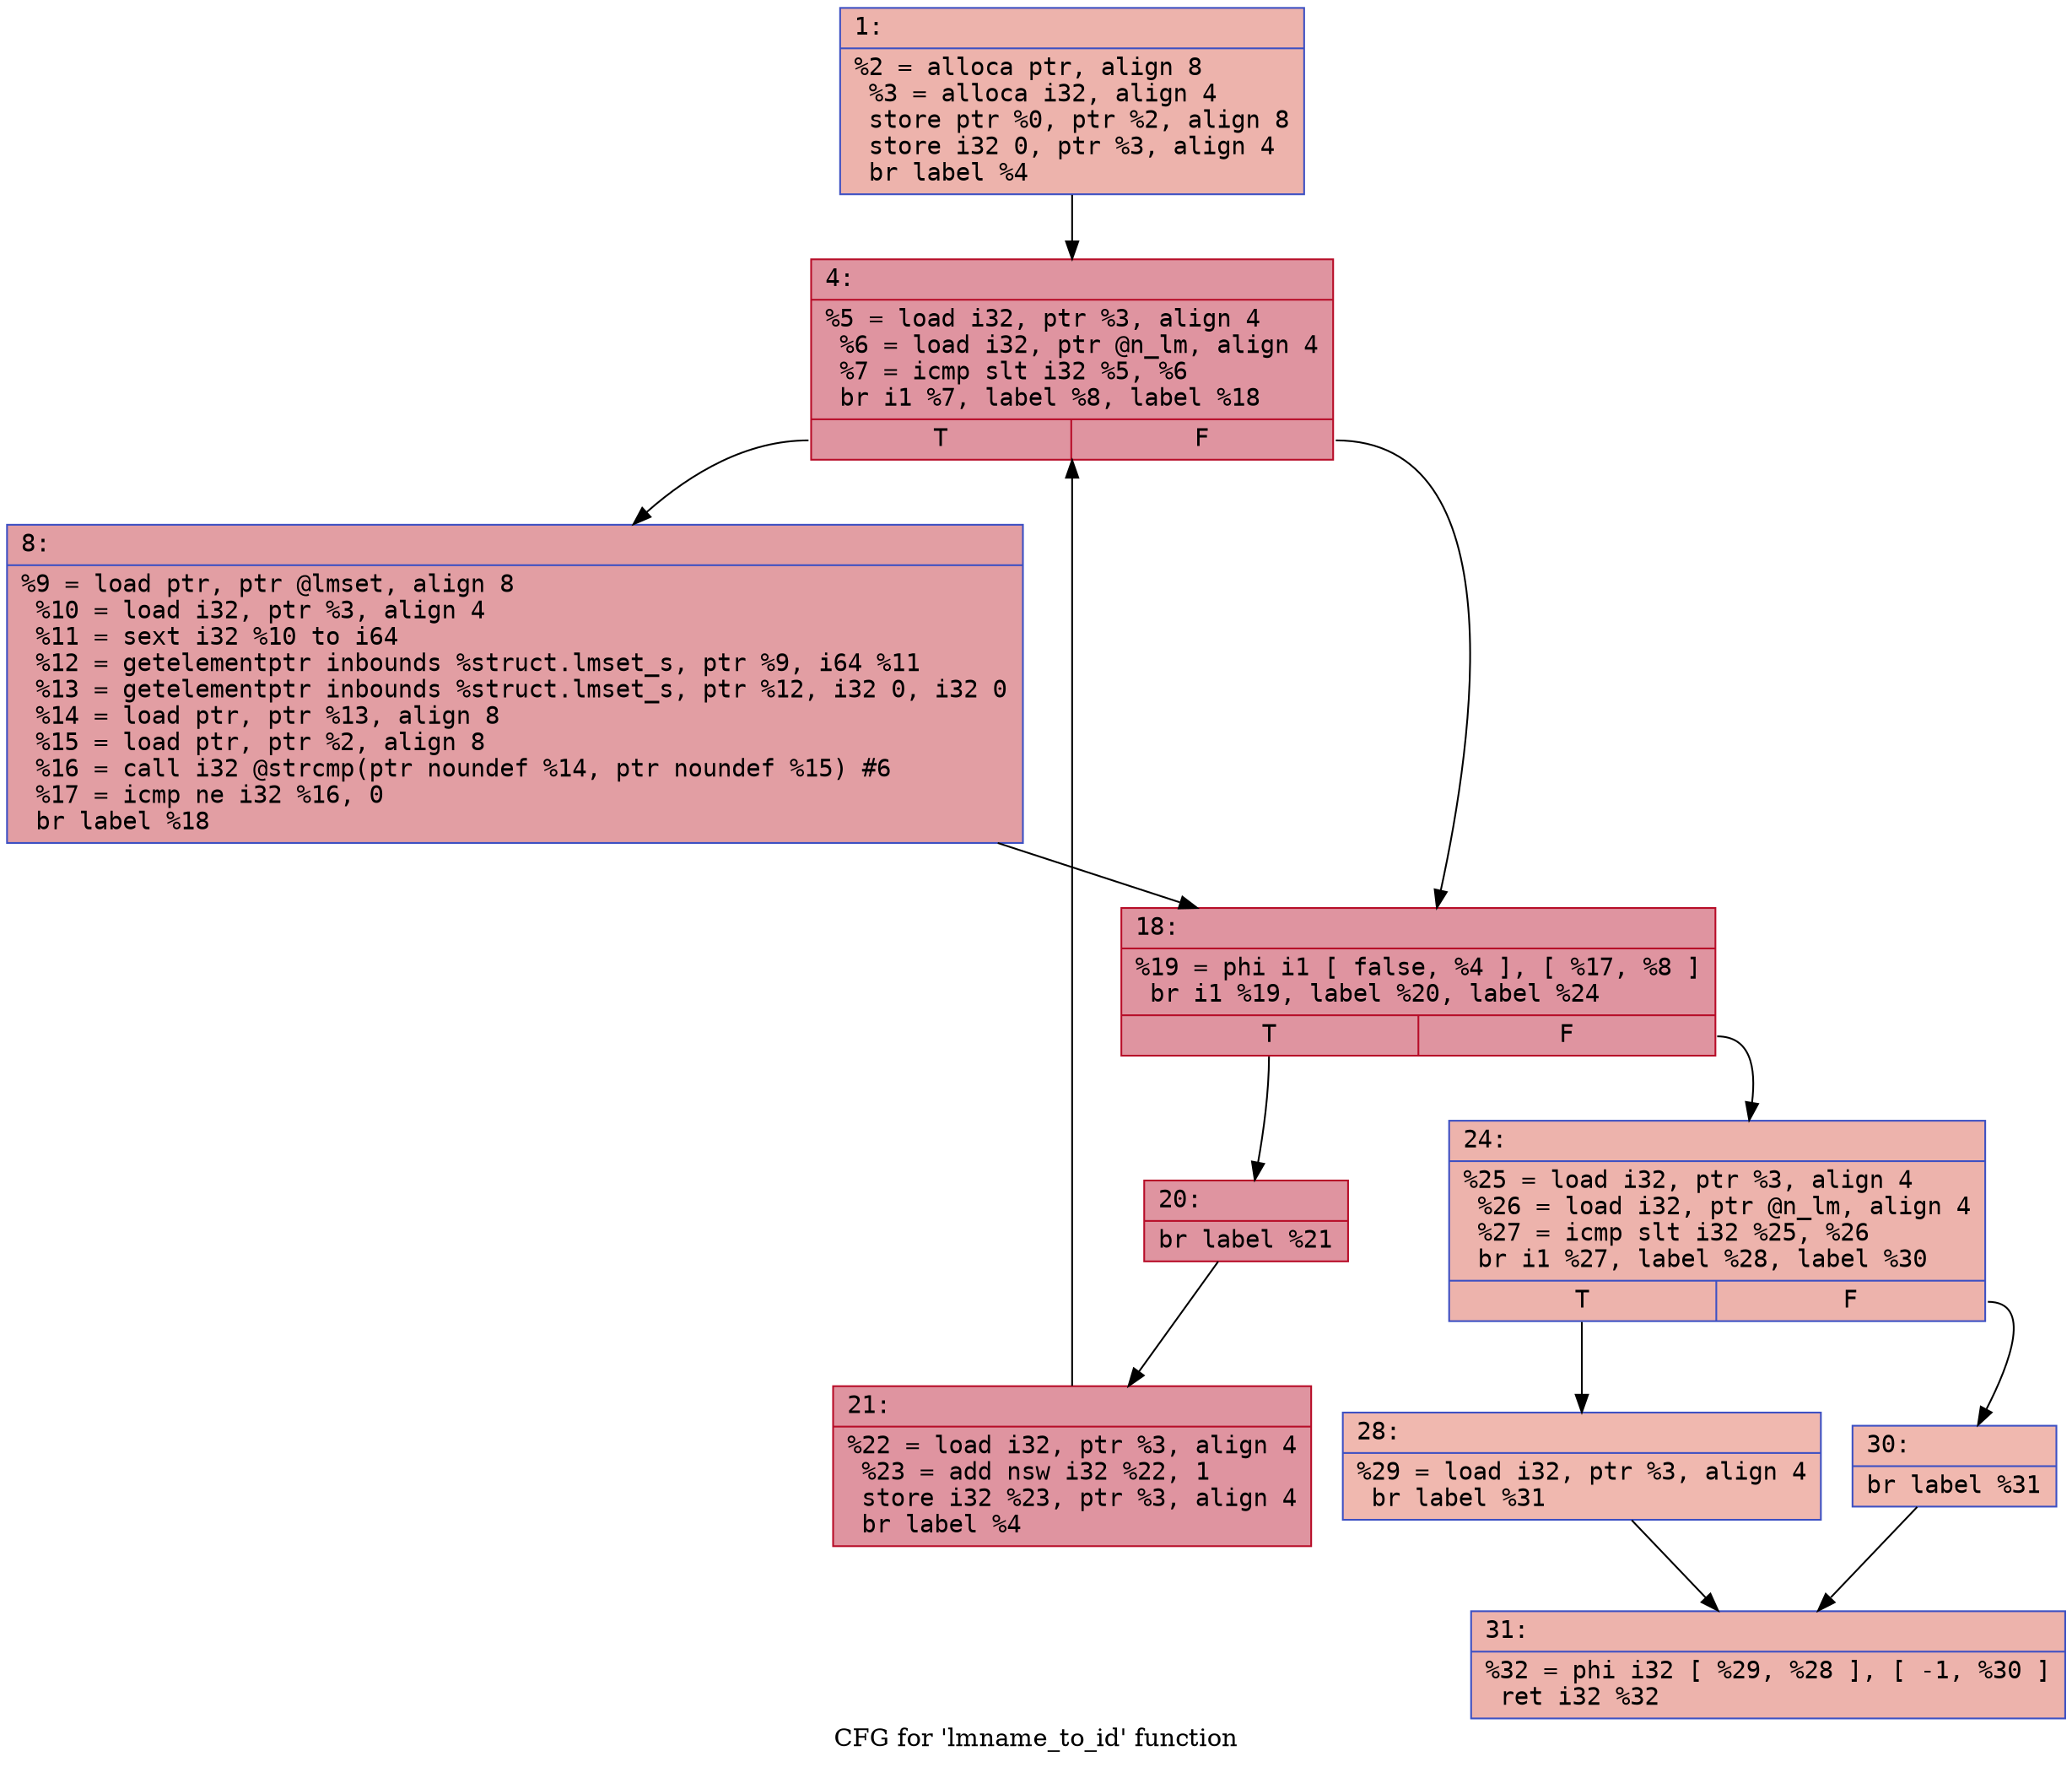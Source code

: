 digraph "CFG for 'lmname_to_id' function" {
	label="CFG for 'lmname_to_id' function";

	Node0x60000102e620 [shape=record,color="#3d50c3ff", style=filled, fillcolor="#d6524470" fontname="Courier",label="{1:\l|  %2 = alloca ptr, align 8\l  %3 = alloca i32, align 4\l  store ptr %0, ptr %2, align 8\l  store i32 0, ptr %3, align 4\l  br label %4\l}"];
	Node0x60000102e620 -> Node0x60000102e670[tooltip="1 -> 4\nProbability 100.00%" ];
	Node0x60000102e670 [shape=record,color="#b70d28ff", style=filled, fillcolor="#b70d2870" fontname="Courier",label="{4:\l|  %5 = load i32, ptr %3, align 4\l  %6 = load i32, ptr @n_lm, align 4\l  %7 = icmp slt i32 %5, %6\l  br i1 %7, label %8, label %18\l|{<s0>T|<s1>F}}"];
	Node0x60000102e670:s0 -> Node0x60000102e6c0[tooltip="4 -> 8\nProbability 50.00%" ];
	Node0x60000102e670:s1 -> Node0x60000102e710[tooltip="4 -> 18\nProbability 50.00%" ];
	Node0x60000102e6c0 [shape=record,color="#3d50c3ff", style=filled, fillcolor="#be242e70" fontname="Courier",label="{8:\l|  %9 = load ptr, ptr @lmset, align 8\l  %10 = load i32, ptr %3, align 4\l  %11 = sext i32 %10 to i64\l  %12 = getelementptr inbounds %struct.lmset_s, ptr %9, i64 %11\l  %13 = getelementptr inbounds %struct.lmset_s, ptr %12, i32 0, i32 0\l  %14 = load ptr, ptr %13, align 8\l  %15 = load ptr, ptr %2, align 8\l  %16 = call i32 @strcmp(ptr noundef %14, ptr noundef %15) #6\l  %17 = icmp ne i32 %16, 0\l  br label %18\l}"];
	Node0x60000102e6c0 -> Node0x60000102e710[tooltip="8 -> 18\nProbability 100.00%" ];
	Node0x60000102e710 [shape=record,color="#b70d28ff", style=filled, fillcolor="#b70d2870" fontname="Courier",label="{18:\l|  %19 = phi i1 [ false, %4 ], [ %17, %8 ]\l  br i1 %19, label %20, label %24\l|{<s0>T|<s1>F}}"];
	Node0x60000102e710:s0 -> Node0x60000102e760[tooltip="18 -> 20\nProbability 96.88%" ];
	Node0x60000102e710:s1 -> Node0x60000102e800[tooltip="18 -> 24\nProbability 3.12%" ];
	Node0x60000102e760 [shape=record,color="#b70d28ff", style=filled, fillcolor="#b70d2870" fontname="Courier",label="{20:\l|  br label %21\l}"];
	Node0x60000102e760 -> Node0x60000102e7b0[tooltip="20 -> 21\nProbability 100.00%" ];
	Node0x60000102e7b0 [shape=record,color="#b70d28ff", style=filled, fillcolor="#b70d2870" fontname="Courier",label="{21:\l|  %22 = load i32, ptr %3, align 4\l  %23 = add nsw i32 %22, 1\l  store i32 %23, ptr %3, align 4\l  br label %4\l}"];
	Node0x60000102e7b0 -> Node0x60000102e670[tooltip="21 -> 4\nProbability 100.00%" ];
	Node0x60000102e800 [shape=record,color="#3d50c3ff", style=filled, fillcolor="#d6524470" fontname="Courier",label="{24:\l|  %25 = load i32, ptr %3, align 4\l  %26 = load i32, ptr @n_lm, align 4\l  %27 = icmp slt i32 %25, %26\l  br i1 %27, label %28, label %30\l|{<s0>T|<s1>F}}"];
	Node0x60000102e800:s0 -> Node0x60000102e850[tooltip="24 -> 28\nProbability 50.00%" ];
	Node0x60000102e800:s1 -> Node0x60000102e8a0[tooltip="24 -> 30\nProbability 50.00%" ];
	Node0x60000102e850 [shape=record,color="#3d50c3ff", style=filled, fillcolor="#dc5d4a70" fontname="Courier",label="{28:\l|  %29 = load i32, ptr %3, align 4\l  br label %31\l}"];
	Node0x60000102e850 -> Node0x60000102e8f0[tooltip="28 -> 31\nProbability 100.00%" ];
	Node0x60000102e8a0 [shape=record,color="#3d50c3ff", style=filled, fillcolor="#dc5d4a70" fontname="Courier",label="{30:\l|  br label %31\l}"];
	Node0x60000102e8a0 -> Node0x60000102e8f0[tooltip="30 -> 31\nProbability 100.00%" ];
	Node0x60000102e8f0 [shape=record,color="#3d50c3ff", style=filled, fillcolor="#d6524470" fontname="Courier",label="{31:\l|  %32 = phi i32 [ %29, %28 ], [ -1, %30 ]\l  ret i32 %32\l}"];
}
